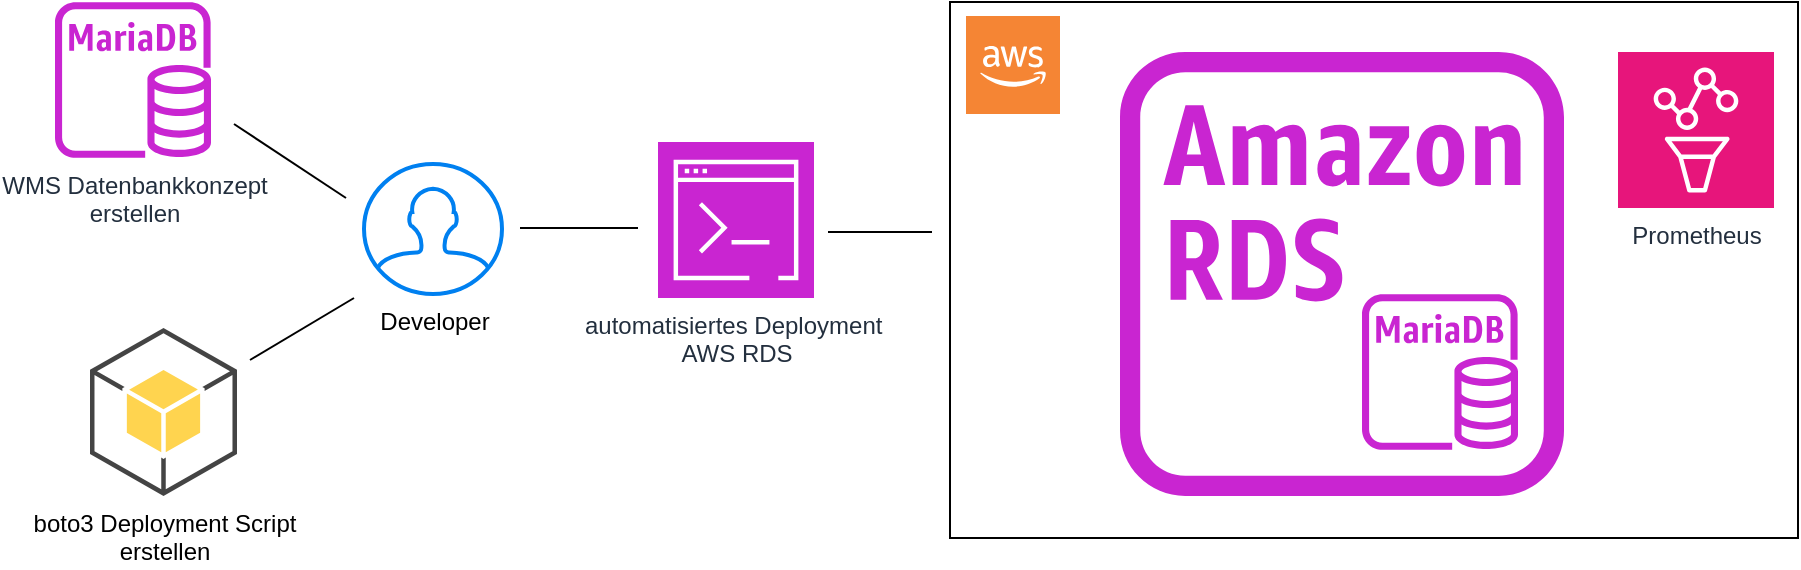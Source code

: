 <mxfile version="24.2.5" type="device">
  <diagram name="Page-1" id="RABYfwV_eksm-VZdK7Lp">
    <mxGraphModel dx="1402" dy="1035" grid="0" gridSize="10" guides="1" tooltips="1" connect="1" arrows="1" fold="1" page="0" pageScale="1" pageWidth="850" pageHeight="1100" math="0" shadow="0">
      <root>
        <mxCell id="0" />
        <mxCell id="1" parent="0" />
        <mxCell id="y7Nc0gfPf71BSPnIsDWY-1" value="" style="rounded=0;whiteSpace=wrap;html=1;" parent="1" vertex="1">
          <mxGeometry x="164" y="-16" width="424" height="268" as="geometry" />
        </mxCell>
        <mxCell id="y7Nc0gfPf71BSPnIsDWY-2" value="" style="sketch=0;outlineConnect=0;fontColor=#232F3E;gradientColor=none;fillColor=#C925D1;strokeColor=none;dashed=0;verticalLabelPosition=bottom;verticalAlign=top;align=center;html=1;fontSize=12;fontStyle=0;aspect=fixed;pointerEvents=1;shape=mxgraph.aws4.rds_mariadb_instance;" parent="1" vertex="1">
          <mxGeometry x="370" y="130" width="78" height="78" as="geometry" />
        </mxCell>
        <mxCell id="y7Nc0gfPf71BSPnIsDWY-3" value="" style="sketch=0;outlineConnect=0;fontColor=#232F3E;gradientColor=none;fillColor=#C925D1;strokeColor=none;dashed=0;verticalLabelPosition=bottom;verticalAlign=top;align=center;html=1;fontSize=12;fontStyle=0;aspect=fixed;pointerEvents=1;shape=mxgraph.aws4.rds_instance_alt;" parent="1" vertex="1">
          <mxGeometry x="249" y="9" width="222" height="222" as="geometry" />
        </mxCell>
        <mxCell id="y7Nc0gfPf71BSPnIsDWY-4" value="Prometheus&lt;div&gt;&lt;br&gt;&lt;/div&gt;" style="sketch=0;points=[[0,0,0],[0.25,0,0],[0.5,0,0],[0.75,0,0],[1,0,0],[0,1,0],[0.25,1,0],[0.5,1,0],[0.75,1,0],[1,1,0],[0,0.25,0],[0,0.5,0],[0,0.75,0],[1,0.25,0],[1,0.5,0],[1,0.75,0]];points=[[0,0,0],[0.25,0,0],[0.5,0,0],[0.75,0,0],[1,0,0],[0,1,0],[0.25,1,0],[0.5,1,0],[0.75,1,0],[1,1,0],[0,0.25,0],[0,0.5,0],[0,0.75,0],[1,0.25,0],[1,0.5,0],[1,0.75,0]];outlineConnect=0;fontColor=#232F3E;fillColor=#E7157B;strokeColor=#ffffff;dashed=0;verticalLabelPosition=bottom;verticalAlign=top;align=center;html=1;fontSize=12;fontStyle=0;aspect=fixed;shape=mxgraph.aws4.resourceIcon;resIcon=mxgraph.aws4.managed_service_for_prometheus;" parent="1" vertex="1">
          <mxGeometry x="498" y="9" width="78" height="78" as="geometry" />
        </mxCell>
        <mxCell id="y7Nc0gfPf71BSPnIsDWY-5" value="" style="outlineConnect=0;dashed=0;verticalLabelPosition=bottom;verticalAlign=top;align=center;html=1;shape=mxgraph.aws3.cloud_2;fillColor=#F58534;gradientColor=none;" parent="1" vertex="1">
          <mxGeometry x="172" y="-9" width="47" height="49" as="geometry" />
        </mxCell>
        <mxCell id="kQgt2tWPdjJarTZjN0CS-2" value="Developer" style="html=1;verticalLabelPosition=bottom;align=center;labelBackgroundColor=#ffffff;verticalAlign=top;strokeWidth=2;strokeColor=#0080F0;shadow=0;dashed=0;shape=mxgraph.ios7.icons.user;" parent="1" vertex="1">
          <mxGeometry x="-129" y="65" width="69" height="65" as="geometry" />
        </mxCell>
        <mxCell id="kQgt2tWPdjJarTZjN0CS-3" value="automatisiertes Deployment&amp;nbsp;&lt;br&gt;AWS RDS" style="sketch=0;points=[[0,0,0],[0.25,0,0],[0.5,0,0],[0.75,0,0],[1,0,0],[0,1,0],[0.25,1,0],[0.5,1,0],[0.75,1,0],[1,1,0],[0,0.25,0],[0,0.5,0],[0,0.75,0],[1,0.25,0],[1,0.5,0],[1,0.75,0]];outlineConnect=0;fontColor=#232F3E;fillColor=#C925D1;strokeColor=#ffffff;dashed=0;verticalLabelPosition=bottom;verticalAlign=top;align=center;html=1;fontSize=12;fontStyle=0;aspect=fixed;shape=mxgraph.aws4.resourceIcon;resIcon=mxgraph.aws4.command_line_interface;" parent="1" vertex="1">
          <mxGeometry x="18" y="54" width="78" height="78" as="geometry" />
        </mxCell>
        <mxCell id="fRO3yZ99jXJuDDPYZmIP-2" value="WMS Datenbankkonzept&lt;div&gt;erstellen&lt;/div&gt;" style="sketch=0;outlineConnect=0;fontColor=#232F3E;gradientColor=none;fillColor=#C925D1;strokeColor=none;dashed=0;verticalLabelPosition=bottom;verticalAlign=top;align=center;html=1;fontSize=12;fontStyle=0;aspect=fixed;pointerEvents=1;shape=mxgraph.aws4.rds_mariadb_instance;" vertex="1" parent="1">
          <mxGeometry x="-283.5" y="-16" width="78" height="78" as="geometry" />
        </mxCell>
        <mxCell id="fRO3yZ99jXJuDDPYZmIP-3" value="boto3 Deployment Script&lt;br&gt;erstellen" style="outlineConnect=0;dashed=0;verticalLabelPosition=bottom;verticalAlign=top;align=center;html=1;shape=mxgraph.aws3.android;fillColor=#FFD44F;gradientColor=none;" vertex="1" parent="1">
          <mxGeometry x="-266" y="147" width="73.5" height="84" as="geometry" />
        </mxCell>
        <mxCell id="fRO3yZ99jXJuDDPYZmIP-4" value="" style="endArrow=none;html=1;rounded=0;" edge="1" parent="1">
          <mxGeometry width="50" height="50" relative="1" as="geometry">
            <mxPoint x="-186" y="163" as="sourcePoint" />
            <mxPoint x="-134" y="132" as="targetPoint" />
          </mxGeometry>
        </mxCell>
        <mxCell id="fRO3yZ99jXJuDDPYZmIP-5" value="" style="endArrow=none;html=1;rounded=0;" edge="1" parent="1">
          <mxGeometry width="50" height="50" relative="1" as="geometry">
            <mxPoint x="-194" y="45" as="sourcePoint" />
            <mxPoint x="-138" y="82" as="targetPoint" />
          </mxGeometry>
        </mxCell>
        <mxCell id="fRO3yZ99jXJuDDPYZmIP-6" value="" style="endArrow=none;html=1;rounded=0;" edge="1" parent="1">
          <mxGeometry width="50" height="50" relative="1" as="geometry">
            <mxPoint x="-51" y="97" as="sourcePoint" />
            <mxPoint x="8" y="97" as="targetPoint" />
          </mxGeometry>
        </mxCell>
        <mxCell id="fRO3yZ99jXJuDDPYZmIP-7" value="" style="endArrow=none;html=1;rounded=0;" edge="1" parent="1">
          <mxGeometry width="50" height="50" relative="1" as="geometry">
            <mxPoint x="103" y="99" as="sourcePoint" />
            <mxPoint x="155" y="99" as="targetPoint" />
          </mxGeometry>
        </mxCell>
      </root>
    </mxGraphModel>
  </diagram>
</mxfile>
